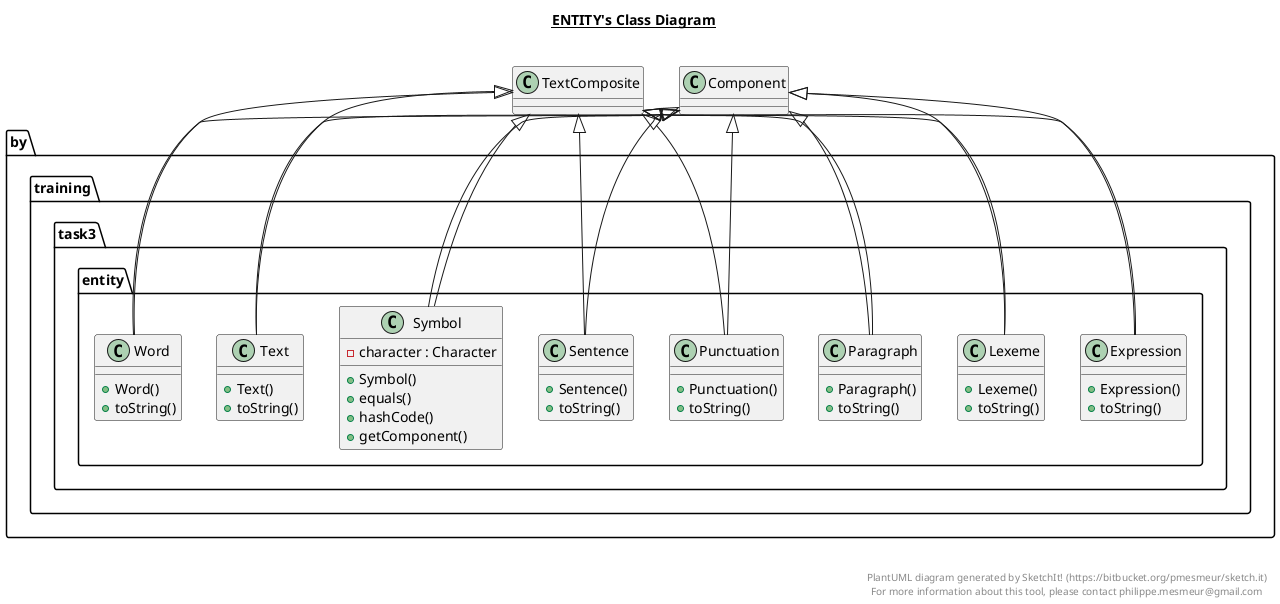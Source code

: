 @startuml

title __ENTITY's Class Diagram__\n

  package by.training.task3.entity {
    class Expression {
        + Expression()
        + toString()
    }
  }
  

  package by.training.task3.entity {
    class Lexeme {
        + Lexeme()
        + toString()
    }
  }
  

  package by.training.task3.entity {
    class Paragraph {
        + Paragraph()
        + toString()
    }
  }
  

  package by.training.task3.entity {
    class Punctuation {
        + Punctuation()
        + toString()
    }
  }
  

  package by.training.task3.entity {
    class Sentence {
        + Sentence()
        + toString()
    }
  }
  

  package by.training.task3.entity {
    class Symbol {
        - character : Character
        + Symbol()
        + equals()
        + hashCode()
        + getComponent()
    }
  }
  

  package by.training.task3.entity {
    class Text {
        + Text()
        + toString()
    }
  }
  

  package by.training.task3.entity {
    class Word {
        + Word()
        + toString()
    }
  }
  

  Expression -up-|> Component
  Expression -up-|> TextComposite
  Lexeme -up-|> Component
  Lexeme -up-|> TextComposite
  Paragraph -up-|> Component
  Paragraph -up-|> TextComposite
  Punctuation -up-|> Component
  Punctuation -up-|> TextComposite
  Sentence -up-|> Component
  Sentence -up-|> TextComposite
  Symbol -up-|> Component
  Symbol -up-|> TextComposite
  Text -up-|> Component
  Text -up-|> TextComposite
  Word -up-|> Component
  Word -up-|> TextComposite


right footer


PlantUML diagram generated by SketchIt! (https://bitbucket.org/pmesmeur/sketch.it)
For more information about this tool, please contact philippe.mesmeur@gmail.com
endfooter

@enduml
